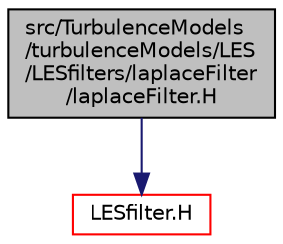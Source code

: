 digraph "src/TurbulenceModels/turbulenceModels/LES/LESfilters/laplaceFilter/laplaceFilter.H"
{
  bgcolor="transparent";
  edge [fontname="Helvetica",fontsize="10",labelfontname="Helvetica",labelfontsize="10"];
  node [fontname="Helvetica",fontsize="10",shape=record];
  Node1 [label="src/TurbulenceModels\l/turbulenceModels/LES\l/LESfilters/laplaceFilter\l/laplaceFilter.H",height=0.2,width=0.4,color="black", fillcolor="grey75", style="filled" fontcolor="black"];
  Node1 -> Node2 [color="midnightblue",fontsize="10",style="solid",fontname="Helvetica"];
  Node2 [label="LESfilter.H",height=0.2,width=0.4,color="red",URL="$LESfilter_8H.html"];
}
